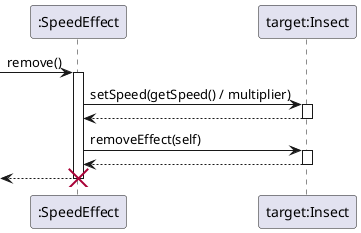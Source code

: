 @startuml
participant ":SpeedEffect" as effect
participant "target:Insect" as target

-> effect : remove()
activate effect

effect -> target : setSpeed(getSpeed() / multiplier)
activate target

effect <-- target
deactivate target

effect -> target : removeEffect(self)
activate target

effect <-- target
deactivate target

<-- effect
deactivate effect
destroy effect

@enduml